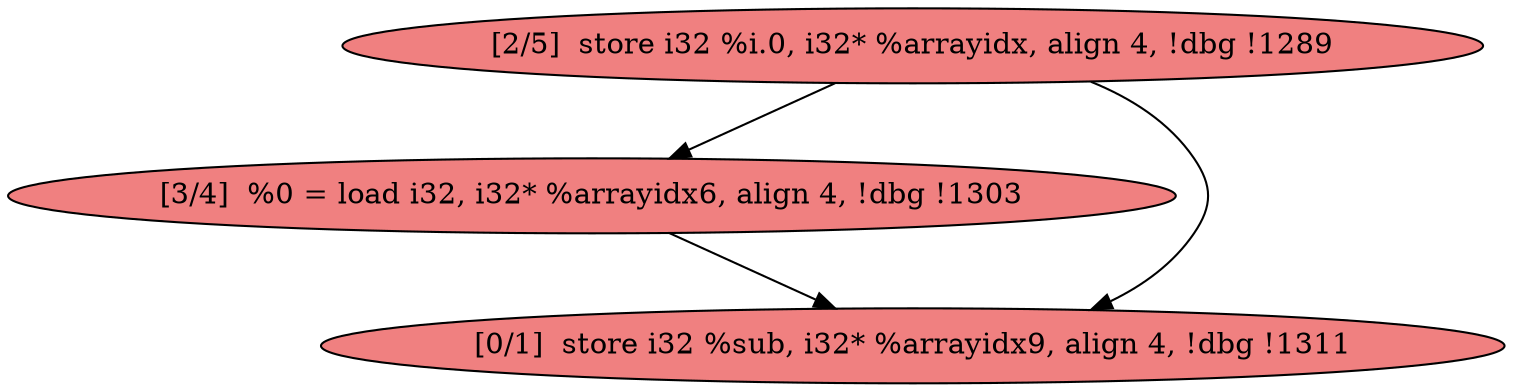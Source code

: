 
digraph G {


node8 [fillcolor=lightcoral,label="[2/5]  store i32 %i.0, i32* %arrayidx, align 4, !dbg !1289",shape=ellipse,style=filled ]
node6 [fillcolor=lightcoral,label="[3/4]  %0 = load i32, i32* %arrayidx6, align 4, !dbg !1303",shape=ellipse,style=filled ]
node7 [fillcolor=lightcoral,label="[0/1]  store i32 %sub, i32* %arrayidx9, align 4, !dbg !1311",shape=ellipse,style=filled ]

node8->node6 [ ]
node6->node7 [ ]
node8->node7 [ ]


}

